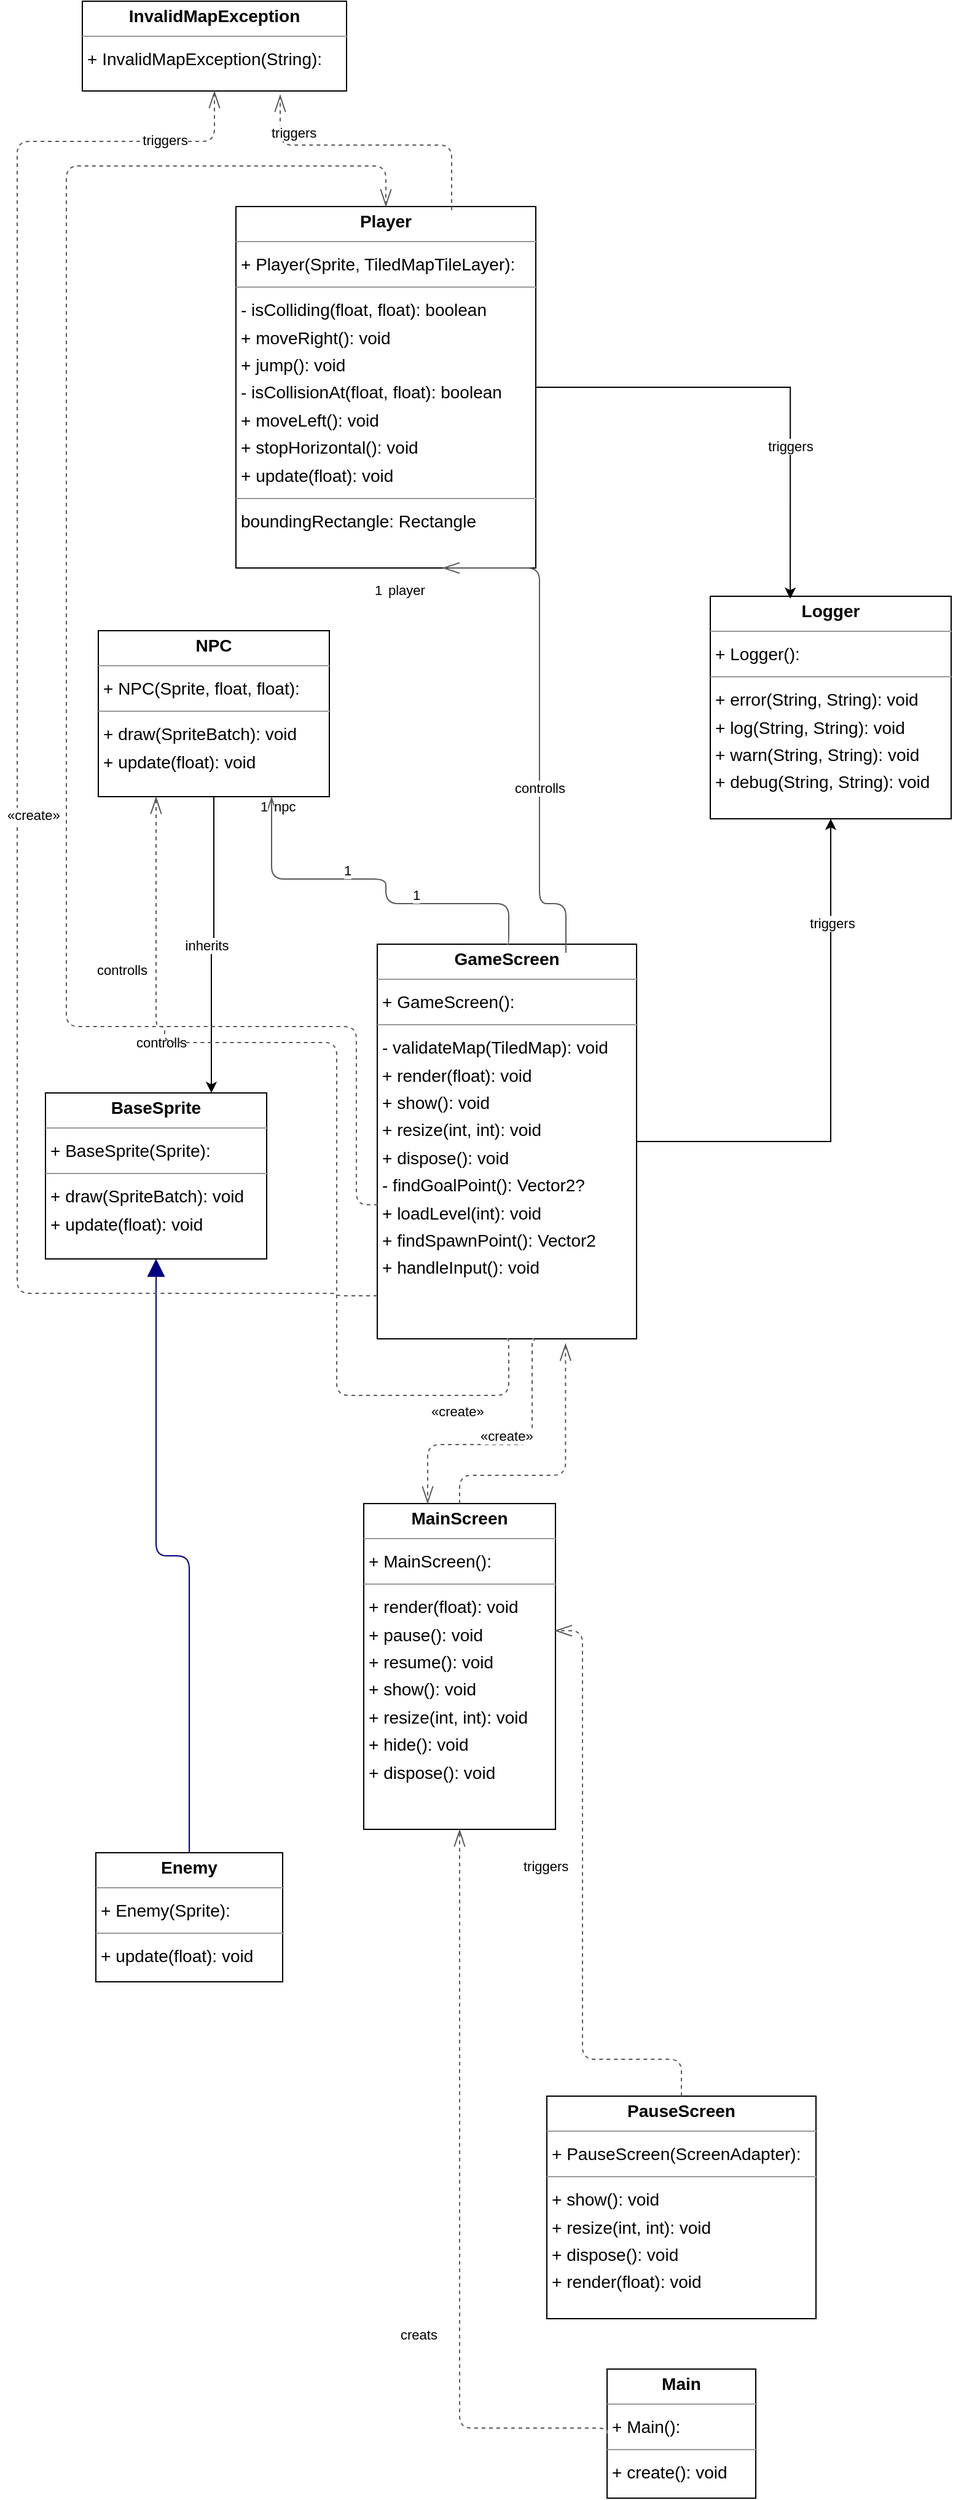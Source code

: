 <mxfile version="26.0.6">
  <diagram name="Page-1" id="DC6qslWilzULUfpt4yTk">
    <mxGraphModel dx="1635" dy="1024" grid="0" gridSize="10" guides="1" tooltips="1" connect="1" arrows="1" fold="1" page="0" pageScale="1" pageWidth="850" pageHeight="1100" math="0" shadow="0">
      <root>
        <mxCell id="0" />
        <mxCell id="1" parent="0" />
        <mxCell id="71F4j2uiVctZIRqAVKp9-2" value="&lt;p style=&quot;margin:0px;margin-top:4px;text-align:center;&quot;&gt;&lt;b&gt;BaseSprite&lt;/b&gt;&lt;/p&gt;&lt;hr size=&quot;1&quot;/&gt;&lt;p style=&quot;margin:0 0 0 4px;line-height:1.6;&quot;&gt;+ BaseSprite(Sprite): &lt;/p&gt;&lt;hr size=&quot;1&quot;/&gt;&lt;p style=&quot;margin:0 0 0 4px;line-height:1.6;&quot;&gt;+ draw(SpriteBatch): void&lt;br/&gt;+ update(float): void&lt;/p&gt;" style="verticalAlign=top;align=left;overflow=fill;fontSize=14;fontFamily=Helvetica;html=1;rounded=0;shadow=0;comic=0;labelBackgroundColor=none;strokeWidth=1;" vertex="1" parent="1">
          <mxGeometry x="-32" y="873" width="180" height="135" as="geometry" />
        </mxCell>
        <mxCell id="71F4j2uiVctZIRqAVKp9-3" value="&lt;p style=&quot;margin:0px;margin-top:4px;text-align:center;&quot;&gt;&lt;b&gt;Enemy&lt;/b&gt;&lt;/p&gt;&lt;hr size=&quot;1&quot;/&gt;&lt;p style=&quot;margin:0 0 0 4px;line-height:1.6;&quot;&gt;+ Enemy(Sprite): &lt;/p&gt;&lt;hr size=&quot;1&quot;/&gt;&lt;p style=&quot;margin:0 0 0 4px;line-height:1.6;&quot;&gt;+ update(float): void&lt;/p&gt;" style="verticalAlign=top;align=left;overflow=fill;fontSize=14;fontFamily=Helvetica;html=1;rounded=0;shadow=0;comic=0;labelBackgroundColor=none;strokeWidth=1;" vertex="1" parent="1">
          <mxGeometry x="9" y="1491" width="152" height="105" as="geometry" />
        </mxCell>
        <mxCell id="71F4j2uiVctZIRqAVKp9-40" style="edgeStyle=orthogonalEdgeStyle;rounded=0;orthogonalLoop=1;jettySize=auto;html=1;" edge="1" parent="1" source="71F4j2uiVctZIRqAVKp9-4" target="71F4j2uiVctZIRqAVKp9-6">
          <mxGeometry relative="1" as="geometry" />
        </mxCell>
        <mxCell id="71F4j2uiVctZIRqAVKp9-41" value="triggers" style="edgeLabel;html=1;align=center;verticalAlign=middle;resizable=0;points=[];" vertex="1" connectable="0" parent="71F4j2uiVctZIRqAVKp9-40">
          <mxGeometry x="0.601" y="-1" relative="1" as="geometry">
            <mxPoint y="1" as="offset" />
          </mxGeometry>
        </mxCell>
        <mxCell id="71F4j2uiVctZIRqAVKp9-4" value="&lt;p style=&quot;margin:0px;margin-top:4px;text-align:center;&quot;&gt;&lt;b&gt;GameScreen&lt;/b&gt;&lt;/p&gt;&lt;hr size=&quot;1&quot;/&gt;&lt;p style=&quot;margin:0 0 0 4px;line-height:1.6;&quot;&gt;+ GameScreen(): &lt;/p&gt;&lt;hr size=&quot;1&quot;/&gt;&lt;p style=&quot;margin:0 0 0 4px;line-height:1.6;&quot;&gt;- validateMap(TiledMap): void&lt;br/&gt;+ render(float): void&lt;br/&gt;+ show(): void&lt;br/&gt;+ resize(int, int): void&lt;br/&gt;+ dispose(): void&lt;br/&gt;- findGoalPoint(): Vector2?&lt;br/&gt;+ loadLevel(int): void&lt;br/&gt;+ findSpawnPoint(): Vector2&lt;br/&gt;+ handleInput(): void&lt;/p&gt;" style="verticalAlign=top;align=left;overflow=fill;fontSize=14;fontFamily=Helvetica;html=1;rounded=0;shadow=0;comic=0;labelBackgroundColor=none;strokeWidth=1;" vertex="1" parent="1">
          <mxGeometry x="238" y="752" width="211" height="321" as="geometry" />
        </mxCell>
        <mxCell id="71F4j2uiVctZIRqAVKp9-5" value="&lt;p style=&quot;margin:0px;margin-top:4px;text-align:center;&quot;&gt;&lt;b&gt;InvalidMapException&lt;/b&gt;&lt;/p&gt;&lt;hr size=&quot;1&quot;/&gt;&lt;p style=&quot;margin:0 0 0 4px;line-height:1.6;&quot;&gt;+ InvalidMapException(String): &lt;/p&gt;" style="verticalAlign=top;align=left;overflow=fill;fontSize=14;fontFamily=Helvetica;html=1;rounded=0;shadow=0;comic=0;labelBackgroundColor=none;strokeWidth=1;" vertex="1" parent="1">
          <mxGeometry x="-2" y="-15" width="215" height="73" as="geometry" />
        </mxCell>
        <mxCell id="71F4j2uiVctZIRqAVKp9-6" value="&lt;p style=&quot;margin:0px;margin-top:4px;text-align:center;&quot;&gt;&lt;b&gt;Logger&lt;/b&gt;&lt;/p&gt;&lt;hr size=&quot;1&quot;/&gt;&lt;p style=&quot;margin:0 0 0 4px;line-height:1.6;&quot;&gt;+ Logger(): &lt;/p&gt;&lt;hr size=&quot;1&quot;/&gt;&lt;p style=&quot;margin:0 0 0 4px;line-height:1.6;&quot;&gt;+ error(String, String): void&lt;br/&gt;+ log(String, String): void&lt;br/&gt;+ warn(String, String): void&lt;br/&gt;+ debug(String, String): void&lt;/p&gt;" style="verticalAlign=top;align=left;overflow=fill;fontSize=14;fontFamily=Helvetica;html=1;rounded=0;shadow=0;comic=0;labelBackgroundColor=none;strokeWidth=1;" vertex="1" parent="1">
          <mxGeometry x="509" y="469" width="196" height="181" as="geometry" />
        </mxCell>
        <mxCell id="71F4j2uiVctZIRqAVKp9-7" value="&lt;p style=&quot;margin:0px;margin-top:4px;text-align:center;&quot;&gt;&lt;b&gt;Main&lt;/b&gt;&lt;/p&gt;&lt;hr size=&quot;1&quot;/&gt;&lt;p style=&quot;margin:0 0 0 4px;line-height:1.6;&quot;&gt;+ Main(): &lt;/p&gt;&lt;hr size=&quot;1&quot;/&gt;&lt;p style=&quot;margin:0 0 0 4px;line-height:1.6;&quot;&gt;+ create(): void&lt;/p&gt;" style="verticalAlign=top;align=left;overflow=fill;fontSize=14;fontFamily=Helvetica;html=1;rounded=0;shadow=0;comic=0;labelBackgroundColor=none;strokeWidth=1;" vertex="1" parent="1">
          <mxGeometry x="425" y="1911" width="121" height="105" as="geometry" />
        </mxCell>
        <mxCell id="71F4j2uiVctZIRqAVKp9-8" value="&lt;p style=&quot;margin:0px;margin-top:4px;text-align:center;&quot;&gt;&lt;b&gt;MainScreen&lt;/b&gt;&lt;/p&gt;&lt;hr size=&quot;1&quot;/&gt;&lt;p style=&quot;margin:0 0 0 4px;line-height:1.6;&quot;&gt;+ MainScreen(): &lt;/p&gt;&lt;hr size=&quot;1&quot;/&gt;&lt;p style=&quot;margin:0 0 0 4px;line-height:1.6;&quot;&gt;+ render(float): void&lt;br/&gt;+ pause(): void&lt;br/&gt;+ resume(): void&lt;br/&gt;+ show(): void&lt;br/&gt;+ resize(int, int): void&lt;br/&gt;+ hide(): void&lt;br/&gt;+ dispose(): void&lt;/p&gt;" style="verticalAlign=top;align=left;overflow=fill;fontSize=14;fontFamily=Helvetica;html=1;rounded=0;shadow=0;comic=0;labelBackgroundColor=none;strokeWidth=1;" vertex="1" parent="1">
          <mxGeometry x="227" y="1207" width="156" height="265" as="geometry" />
        </mxCell>
        <mxCell id="71F4j2uiVctZIRqAVKp9-37" style="edgeStyle=orthogonalEdgeStyle;rounded=0;orthogonalLoop=1;jettySize=auto;html=1;entryX=0.75;entryY=0;entryDx=0;entryDy=0;" edge="1" parent="1" source="71F4j2uiVctZIRqAVKp9-9" target="71F4j2uiVctZIRqAVKp9-2">
          <mxGeometry relative="1" as="geometry" />
        </mxCell>
        <mxCell id="71F4j2uiVctZIRqAVKp9-38" value="inherits" style="edgeLabel;html=1;align=center;verticalAlign=middle;resizable=0;points=[];" vertex="1" connectable="0" parent="71F4j2uiVctZIRqAVKp9-37">
          <mxGeometry x="0.01" y="-4" relative="1" as="geometry">
            <mxPoint as="offset" />
          </mxGeometry>
        </mxCell>
        <mxCell id="71F4j2uiVctZIRqAVKp9-9" value="&lt;p style=&quot;margin:0px;margin-top:4px;text-align:center;&quot;&gt;&lt;b&gt;NPC&lt;/b&gt;&lt;/p&gt;&lt;hr size=&quot;1&quot;/&gt;&lt;p style=&quot;margin:0 0 0 4px;line-height:1.6;&quot;&gt;+ NPC(Sprite, float, float): &lt;/p&gt;&lt;hr size=&quot;1&quot;/&gt;&lt;p style=&quot;margin:0 0 0 4px;line-height:1.6;&quot;&gt;+ draw(SpriteBatch): void&lt;br/&gt;+ update(float): void&lt;/p&gt;" style="verticalAlign=top;align=left;overflow=fill;fontSize=14;fontFamily=Helvetica;html=1;rounded=0;shadow=0;comic=0;labelBackgroundColor=none;strokeWidth=1;" vertex="1" parent="1">
          <mxGeometry x="11" y="497" width="188" height="135" as="geometry" />
        </mxCell>
        <mxCell id="71F4j2uiVctZIRqAVKp9-10" value="&lt;p style=&quot;margin:0px;margin-top:4px;text-align:center;&quot;&gt;&lt;b&gt;PauseScreen&lt;/b&gt;&lt;/p&gt;&lt;hr size=&quot;1&quot;/&gt;&lt;p style=&quot;margin:0 0 0 4px;line-height:1.6;&quot;&gt;+ PauseScreen(ScreenAdapter): &lt;/p&gt;&lt;hr size=&quot;1&quot;/&gt;&lt;p style=&quot;margin:0 0 0 4px;line-height:1.6;&quot;&gt;+ show(): void&lt;br/&gt;+ resize(int, int): void&lt;br/&gt;+ dispose(): void&lt;br/&gt;+ render(float): void&lt;/p&gt;" style="verticalAlign=top;align=left;overflow=fill;fontSize=14;fontFamily=Helvetica;html=1;rounded=0;shadow=0;comic=0;labelBackgroundColor=none;strokeWidth=1;" vertex="1" parent="1">
          <mxGeometry x="376" y="1689" width="219" height="181" as="geometry" />
        </mxCell>
        <mxCell id="71F4j2uiVctZIRqAVKp9-11" value="&lt;p style=&quot;margin:0px;margin-top:4px;text-align:center;&quot;&gt;&lt;b&gt;Player&lt;/b&gt;&lt;/p&gt;&lt;hr size=&quot;1&quot;/&gt;&lt;p style=&quot;margin:0 0 0 4px;line-height:1.6;&quot;&gt;+ Player(Sprite, TiledMapTileLayer): &lt;/p&gt;&lt;hr size=&quot;1&quot;/&gt;&lt;p style=&quot;margin:0 0 0 4px;line-height:1.6;&quot;&gt;- isColliding(float, float): boolean&lt;br/&gt;+ moveRight(): void&lt;br/&gt;+ jump(): void&lt;br/&gt;- isCollisionAt(float, float): boolean&lt;br/&gt;+ moveLeft(): void&lt;br/&gt;+ stopHorizontal(): void&lt;br/&gt;+ update(float): void&lt;/p&gt;&lt;hr size=&quot;1&quot;/&gt;&lt;p style=&quot;margin:0 0 0 4px;line-height:1.6;&quot;&gt; boundingRectangle: Rectangle&lt;/p&gt;" style="verticalAlign=top;align=left;overflow=fill;fontSize=14;fontFamily=Helvetica;html=1;rounded=0;shadow=0;comic=0;labelBackgroundColor=none;strokeWidth=1;" vertex="1" parent="1">
          <mxGeometry x="123" y="152" width="244" height="294" as="geometry" />
        </mxCell>
        <mxCell id="71F4j2uiVctZIRqAVKp9-12" value="" style="html=1;rounded=1;edgeStyle=orthogonalEdgeStyle;dashed=0;startArrow=none;endArrow=block;endSize=12;strokeColor=#000082;exitX=0.500;exitY=0.000;exitDx=0;exitDy=0;entryX=0.500;entryY=1.000;entryDx=0;entryDy=0;" edge="1" parent="1" source="71F4j2uiVctZIRqAVKp9-3" target="71F4j2uiVctZIRqAVKp9-2">
          <mxGeometry width="50" height="50" relative="1" as="geometry">
            <Array as="points" />
          </mxGeometry>
        </mxCell>
        <mxCell id="71F4j2uiVctZIRqAVKp9-13" value="" style="html=1;rounded=1;edgeStyle=orthogonalEdgeStyle;dashed=1;startArrow=none;endArrow=openThin;endSize=12;strokeColor=#595959;entryX=0.500;entryY=1.001;entryDx=0;entryDy=0;" edge="1" parent="1" source="71F4j2uiVctZIRqAVKp9-4" target="71F4j2uiVctZIRqAVKp9-5">
          <mxGeometry width="50" height="50" relative="1" as="geometry">
            <Array as="points">
              <mxPoint x="343" y="1039" />
              <mxPoint x="343" y="1037" />
              <mxPoint x="345" y="1037" />
              <mxPoint x="345" y="1038" />
              <mxPoint x="205" y="1038" />
              <mxPoint x="205" y="1036" />
              <mxPoint x="-55" y="1036" />
              <mxPoint x="-55" y="99" />
              <mxPoint x="106" y="99" />
            </Array>
          </mxGeometry>
        </mxCell>
        <mxCell id="71F4j2uiVctZIRqAVKp9-14" value="controlls" style="edgeLabel;resizable=0;html=1;align=left;verticalAlign=top;strokeColor=default;" vertex="1" connectable="0" parent="71F4j2uiVctZIRqAVKp9-13">
          <mxGeometry x="40" y="819" as="geometry" />
        </mxCell>
        <mxCell id="71F4j2uiVctZIRqAVKp9-44" value="triggers" style="edgeLabel;html=1;align=center;verticalAlign=middle;resizable=0;points=[];" vertex="1" connectable="0" parent="71F4j2uiVctZIRqAVKp9-13">
          <mxGeometry x="0.886" y="1" relative="1" as="geometry">
            <mxPoint as="offset" />
          </mxGeometry>
        </mxCell>
        <mxCell id="71F4j2uiVctZIRqAVKp9-15" value="" style="html=1;rounded=1;edgeStyle=orthogonalEdgeStyle;dashed=1;startArrow=none;endArrow=openThin;endSize=12;strokeColor=#595959;exitX=0.605;exitY=1.005;exitDx=0;exitDy=0;exitPerimeter=0;" edge="1" parent="1" source="71F4j2uiVctZIRqAVKp9-4">
          <mxGeometry width="50" height="50" relative="1" as="geometry">
            <Array as="points">
              <mxPoint x="366" y="1073" />
              <mxPoint x="364" y="1073" />
              <mxPoint x="364" y="1159" />
              <mxPoint x="279" y="1159" />
              <mxPoint x="279" y="1207" />
            </Array>
            <mxPoint x="279" y="1207" as="targetPoint" />
          </mxGeometry>
        </mxCell>
        <mxCell id="71F4j2uiVctZIRqAVKp9-16" value="«create»" style="edgeLabel;resizable=0;html=1;align=left;verticalAlign=top;strokeColor=default;" vertex="1" connectable="0" parent="71F4j2uiVctZIRqAVKp9-15">
          <mxGeometry x="320" y="1139" as="geometry" />
        </mxCell>
        <mxCell id="71F4j2uiVctZIRqAVKp9-17" value="" style="html=1;rounded=1;edgeStyle=orthogonalEdgeStyle;dashed=1;startArrow=none;endArrow=openThin;endSize=12;strokeColor=#595959;exitX=0.500;exitY=1.000;exitDx=0;exitDy=0;entryX=0.250;entryY=1.000;entryDx=0;entryDy=0;" edge="1" parent="1" source="71F4j2uiVctZIRqAVKp9-4" target="71F4j2uiVctZIRqAVKp9-9">
          <mxGeometry width="50" height="50" relative="1" as="geometry">
            <Array as="points">
              <mxPoint x="345" y="1073" />
              <mxPoint x="345" y="1119" />
              <mxPoint x="205" y="1119" />
              <mxPoint x="205" y="832" />
              <mxPoint x="65" y="832" />
              <mxPoint x="65" y="819" />
              <mxPoint x="58" y="819" />
            </Array>
          </mxGeometry>
        </mxCell>
        <mxCell id="71F4j2uiVctZIRqAVKp9-18" value="&lt;div&gt;controlls&lt;/div&gt;" style="edgeLabel;resizable=0;html=1;align=left;verticalAlign=top;strokeColor=default;" vertex="1" connectable="0" parent="71F4j2uiVctZIRqAVKp9-17">
          <mxGeometry x="8" y="760" as="geometry" />
        </mxCell>
        <mxCell id="71F4j2uiVctZIRqAVKp9-19" value="" style="html=1;rounded=1;edgeStyle=orthogonalEdgeStyle;dashed=0;startArrow=diamondThinstartSize=12;endArrow=openThin;endSize=12;strokeColor=#595959;exitX=0.500;exitY=0.000;exitDx=0;exitDy=0;entryX=0.750;entryY=1.000;entryDx=0;entryDy=0;" edge="1" parent="1" source="71F4j2uiVctZIRqAVKp9-4" target="71F4j2uiVctZIRqAVKp9-9">
          <mxGeometry width="50" height="50" relative="1" as="geometry">
            <Array as="points">
              <mxPoint x="345" y="719" />
              <mxPoint x="245" y="719" />
              <mxPoint x="245" y="699" />
              <mxPoint x="152" y="699" />
            </Array>
          </mxGeometry>
        </mxCell>
        <mxCell id="71F4j2uiVctZIRqAVKp9-20" value="1" style="edgeLabel;resizable=0;html=1;align=left;verticalAlign=top;strokeColor=default;" vertex="1" connectable="0" parent="71F4j2uiVctZIRqAVKp9-19">
          <mxGeometry x="209" y="679" as="geometry" />
        </mxCell>
        <mxCell id="71F4j2uiVctZIRqAVKp9-21" value="1" style="edgeLabel;resizable=0;html=1;align=left;verticalAlign=top;strokeColor=default;" vertex="1" connectable="0" parent="71F4j2uiVctZIRqAVKp9-19">
          <mxGeometry x="141" y="627" as="geometry" />
        </mxCell>
        <mxCell id="71F4j2uiVctZIRqAVKp9-22" value="npc" style="edgeLabel;resizable=0;html=1;align=left;verticalAlign=top;strokeColor=default;" vertex="1" connectable="0" parent="71F4j2uiVctZIRqAVKp9-19">
          <mxGeometry x="152" y="627" as="geometry" />
        </mxCell>
        <mxCell id="71F4j2uiVctZIRqAVKp9-23" value="" style="html=1;rounded=1;edgeStyle=orthogonalEdgeStyle;dashed=0;startArrow=diamondThinstartSize=12;endArrow=openThin;endSize=12;strokeColor=#595959;exitX=0.500;exitY=0.000;exitDx=0;exitDy=0;entryX=0.500;entryY=1.000;entryDx=0;entryDy=0;" edge="1" parent="1">
          <mxGeometry width="50" height="50" relative="1" as="geometry">
            <Array as="points">
              <mxPoint x="391" y="719" />
              <mxPoint x="370" y="719" />
              <mxPoint x="370" y="446" />
            </Array>
            <mxPoint x="391.5" y="759" as="sourcePoint" />
            <mxPoint x="291" y="446" as="targetPoint" />
          </mxGeometry>
        </mxCell>
        <mxCell id="71F4j2uiVctZIRqAVKp9-24" value="1" style="edgeLabel;resizable=0;html=1;align=left;verticalAlign=top;strokeColor=default;" vertex="1" connectable="0" parent="71F4j2uiVctZIRqAVKp9-23">
          <mxGeometry x="265" y="699" as="geometry" />
        </mxCell>
        <mxCell id="71F4j2uiVctZIRqAVKp9-25" value="1" style="edgeLabel;resizable=0;html=1;align=left;verticalAlign=top;strokeColor=default;" vertex="1" connectable="0" parent="71F4j2uiVctZIRqAVKp9-23">
          <mxGeometry x="234" y="451" as="geometry" />
        </mxCell>
        <mxCell id="71F4j2uiVctZIRqAVKp9-26" value="player" style="edgeLabel;resizable=0;html=1;align=left;verticalAlign=top;strokeColor=default;" vertex="1" connectable="0" parent="71F4j2uiVctZIRqAVKp9-23">
          <mxGeometry x="245" y="451" as="geometry" />
        </mxCell>
        <mxCell id="71F4j2uiVctZIRqAVKp9-39" value="controlls" style="edgeLabel;html=1;align=center;verticalAlign=middle;resizable=0;points=[];" vertex="1" connectable="0" parent="71F4j2uiVctZIRqAVKp9-23">
          <mxGeometry x="-0.243" relative="1" as="geometry">
            <mxPoint y="1" as="offset" />
          </mxGeometry>
        </mxCell>
        <mxCell id="71F4j2uiVctZIRqAVKp9-27" value="" style="html=1;rounded=1;edgeStyle=orthogonalEdgeStyle;dashed=1;startArrow=none;endArrow=openThin;endSize=12;strokeColor=#595959;exitX=0.002;exitY=0.66;exitDx=0;exitDy=0;entryX=0.500;entryY=0.000;entryDx=0;entryDy=0;exitPerimeter=0;" edge="1" parent="1" source="71F4j2uiVctZIRqAVKp9-4" target="71F4j2uiVctZIRqAVKp9-11">
          <mxGeometry width="50" height="50" relative="1" as="geometry">
            <Array as="points">
              <mxPoint x="221" y="964" />
              <mxPoint x="221" y="819" />
              <mxPoint x="-15" y="819" />
              <mxPoint x="-15" y="119" />
              <mxPoint x="245" y="119" />
            </Array>
          </mxGeometry>
        </mxCell>
        <mxCell id="71F4j2uiVctZIRqAVKp9-28" value="«create»" style="edgeLabel;resizable=0;html=1;align=left;verticalAlign=top;strokeColor=default;" vertex="1" connectable="0" parent="71F4j2uiVctZIRqAVKp9-27">
          <mxGeometry x="-65" y="634" as="geometry" />
        </mxCell>
        <mxCell id="71F4j2uiVctZIRqAVKp9-29" value="" style="html=1;rounded=1;edgeStyle=orthogonalEdgeStyle;dashed=1;startArrow=none;endArrow=openThin;endSize=12;strokeColor=#595959;exitX=0.000;exitY=0.500;exitDx=0;exitDy=0;entryX=0.500;entryY=1.000;entryDx=0;entryDy=0;" edge="1" parent="1" source="71F4j2uiVctZIRqAVKp9-7" target="71F4j2uiVctZIRqAVKp9-8">
          <mxGeometry width="50" height="50" relative="1" as="geometry">
            <Array as="points">
              <mxPoint x="305" y="1959" />
            </Array>
          </mxGeometry>
        </mxCell>
        <mxCell id="71F4j2uiVctZIRqAVKp9-30" value="creats" style="edgeLabel;resizable=0;html=1;align=left;verticalAlign=top;strokeColor=default;" vertex="1" connectable="0" parent="71F4j2uiVctZIRqAVKp9-29">
          <mxGeometry x="255" y="1870" as="geometry" />
        </mxCell>
        <mxCell id="71F4j2uiVctZIRqAVKp9-31" value="" style="html=1;rounded=1;edgeStyle=orthogonalEdgeStyle;dashed=1;startArrow=none;endArrow=openThin;endSize=12;strokeColor=#595959;exitX=0.500;exitY=0.000;exitDx=0;exitDy=0;entryX=0.726;entryY=1.012;entryDx=0;entryDy=0;entryPerimeter=0;" edge="1" parent="1" source="71F4j2uiVctZIRqAVKp9-8" target="71F4j2uiVctZIRqAVKp9-4">
          <mxGeometry width="50" height="50" relative="1" as="geometry">
            <Array as="points">
              <mxPoint x="305" y="1184" />
              <mxPoint x="391" y="1184" />
            </Array>
            <mxPoint x="408" y="1117" as="targetPoint" />
          </mxGeometry>
        </mxCell>
        <mxCell id="71F4j2uiVctZIRqAVKp9-32" value="«create»" style="edgeLabel;resizable=0;html=1;align=left;verticalAlign=top;strokeColor=default;" vertex="1" connectable="0" parent="71F4j2uiVctZIRqAVKp9-31">
          <mxGeometry x="280" y="1119" as="geometry" />
        </mxCell>
        <mxCell id="71F4j2uiVctZIRqAVKp9-33" value="" style="html=1;rounded=1;edgeStyle=orthogonalEdgeStyle;dashed=1;startArrow=none;endArrow=openThin;endSize=12;strokeColor=#595959;exitX=0.500;exitY=0.000;exitDx=0;exitDy=0;entryX=0.996;entryY=0.39;entryDx=0;entryDy=0;entryPerimeter=0;" edge="1" parent="1" source="71F4j2uiVctZIRqAVKp9-10" target="71F4j2uiVctZIRqAVKp9-8">
          <mxGeometry width="50" height="50" relative="1" as="geometry">
            <Array as="points">
              <mxPoint x="486" y="1659" />
              <mxPoint x="405" y="1659" />
              <mxPoint x="405" y="1310" />
            </Array>
          </mxGeometry>
        </mxCell>
        <mxCell id="71F4j2uiVctZIRqAVKp9-34" value="triggers" style="edgeLabel;resizable=0;html=1;align=left;verticalAlign=top;strokeColor=default;" vertex="1" connectable="0" parent="71F4j2uiVctZIRqAVKp9-33">
          <mxGeometry x="355" y="1489" as="geometry" />
        </mxCell>
        <mxCell id="71F4j2uiVctZIRqAVKp9-35" value="" style="html=1;rounded=1;edgeStyle=orthogonalEdgeStyle;dashed=1;startArrow=none;endArrow=openThin;endSize=12;strokeColor=#595959;exitX=0.500;exitY=0.000;exitDx=0;exitDy=0;entryX=0.500;entryY=1.001;entryDx=0;entryDy=0;" edge="1" parent="1">
          <mxGeometry width="50" height="50" relative="1" as="geometry">
            <Array as="points">
              <mxPoint x="298.5" y="102" />
              <mxPoint x="158.5" y="102" />
            </Array>
            <mxPoint x="298.5" y="155" as="sourcePoint" />
            <mxPoint x="159" y="61" as="targetPoint" />
          </mxGeometry>
        </mxCell>
        <mxCell id="71F4j2uiVctZIRqAVKp9-36" value="triggers" style="edgeLabel;resizable=0;html=1;align=left;verticalAlign=top;strokeColor=default;" vertex="1" connectable="0" parent="71F4j2uiVctZIRqAVKp9-35">
          <mxGeometry x="150" y="79" as="geometry" />
        </mxCell>
        <mxCell id="71F4j2uiVctZIRqAVKp9-42" style="edgeStyle=orthogonalEdgeStyle;rounded=0;orthogonalLoop=1;jettySize=auto;html=1;entryX=0.332;entryY=0.011;entryDx=0;entryDy=0;entryPerimeter=0;" edge="1" parent="1" source="71F4j2uiVctZIRqAVKp9-11" target="71F4j2uiVctZIRqAVKp9-6">
          <mxGeometry relative="1" as="geometry" />
        </mxCell>
        <mxCell id="71F4j2uiVctZIRqAVKp9-43" value="triggers" style="edgeLabel;html=1;align=center;verticalAlign=middle;resizable=0;points=[];" vertex="1" connectable="0" parent="71F4j2uiVctZIRqAVKp9-42">
          <mxGeometry x="0.346" relative="1" as="geometry">
            <mxPoint as="offset" />
          </mxGeometry>
        </mxCell>
      </root>
    </mxGraphModel>
  </diagram>
</mxfile>
